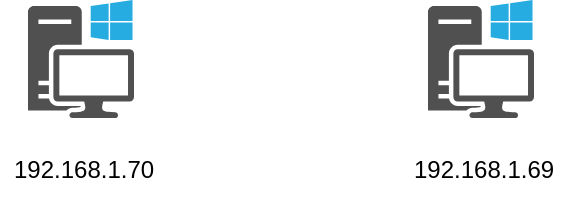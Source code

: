 <mxfile version="24.7.12">
  <diagram name="Page-1" id="xDNV45XVfMUflSrLcWAg">
    <mxGraphModel dx="794" dy="412" grid="1" gridSize="10" guides="1" tooltips="1" connect="1" arrows="1" fold="1" page="1" pageScale="1" pageWidth="827" pageHeight="1169" math="0" shadow="0">
      <root>
        <mxCell id="0" />
        <mxCell id="1" parent="0" />
        <mxCell id="H_ls1AtWDEoM1CzG7WVd-2" value="" style="sketch=0;pointerEvents=1;shadow=0;dashed=0;html=1;strokeColor=none;fillColor=#505050;labelPosition=center;verticalLabelPosition=bottom;verticalAlign=top;outlineConnect=0;align=center;shape=mxgraph.office.devices.workstation_pc;" vertex="1" parent="1">
          <mxGeometry x="530" y="140" width="53" height="59" as="geometry" />
        </mxCell>
        <mxCell id="H_ls1AtWDEoM1CzG7WVd-4" value="" style="sketch=0;pointerEvents=1;shadow=0;dashed=0;html=1;strokeColor=none;fillColor=#505050;labelPosition=center;verticalLabelPosition=bottom;verticalAlign=top;outlineConnect=0;align=center;shape=mxgraph.office.devices.workstation_pc;" vertex="1" parent="1">
          <mxGeometry x="330" y="140" width="53" height="59" as="geometry" />
        </mxCell>
        <mxCell id="H_ls1AtWDEoM1CzG7WVd-5" value="192.168.1.70" style="text;strokeColor=none;fillColor=none;align=left;verticalAlign=middle;spacingLeft=4;spacingRight=4;overflow=hidden;points=[[0,0.5],[1,0.5]];portConstraint=eastwest;rotatable=0;whiteSpace=wrap;html=1;" vertex="1" parent="1">
          <mxGeometry x="316.5" y="210" width="80" height="30" as="geometry" />
        </mxCell>
        <mxCell id="H_ls1AtWDEoM1CzG7WVd-6" value="192.168.1.69" style="text;strokeColor=none;fillColor=none;align=left;verticalAlign=middle;spacingLeft=4;spacingRight=4;overflow=hidden;points=[[0,0.5],[1,0.5]];portConstraint=eastwest;rotatable=0;whiteSpace=wrap;html=1;" vertex="1" parent="1">
          <mxGeometry x="516.5" y="210" width="80" height="30" as="geometry" />
        </mxCell>
      </root>
    </mxGraphModel>
  </diagram>
</mxfile>
